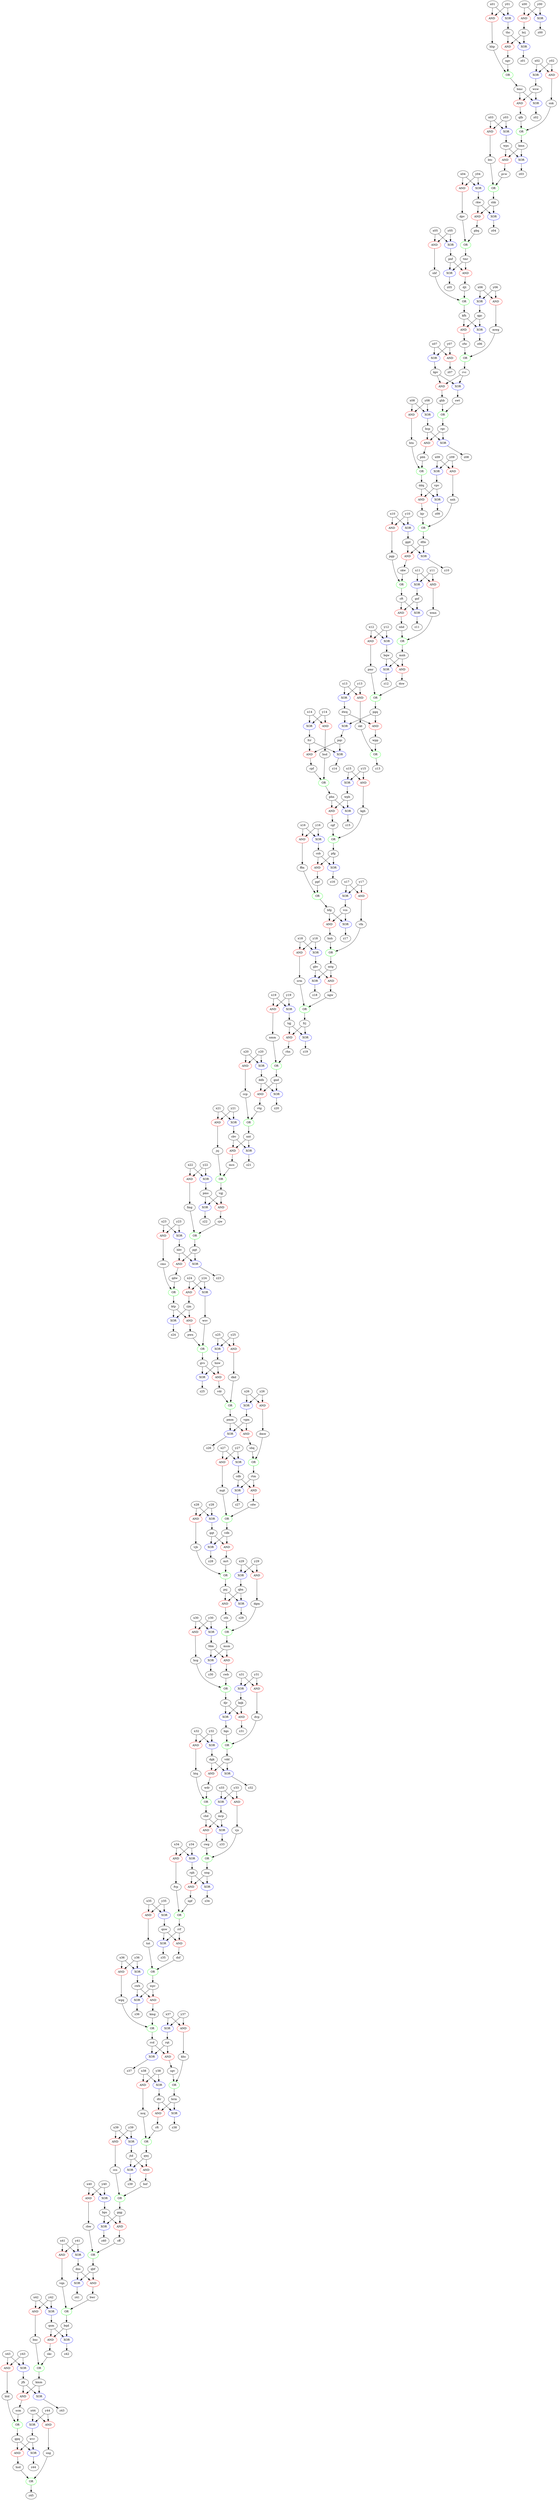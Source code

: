 // Wires
digraph {
	bcp
	bfg
	bgs
	bjr
	bmc
	bnc
	bps
	bqd
	bqw
	brj
	brm
	bsd
	bsf
	btc
	bwr
	cbv
	ccp
	ccs
	cdb
	cdw
	cff
	cft
	cfw
	cgf
	chd
	cjw
	cms
	cpf
	csb
	cth
	cwb
	cwg
	cwh
	ddh
	ddq
	dfm
	dgk
	dgm
	djr
	djt
	dkd
	dmw
	dns
	dpv
	dsf
	dsw
	dtr
	dvp
	dwq
	fcr
	fdm
	ffm
	fmg
	frj
	fvp
	gbv
	ggd
	ghb
	gnd
	gpq
	gqg
	gsf
	gvs
	hbv
	hcg
	hhp
	hnh
	hnw
	hsd
	htd
	htn
	htq
	jfh
	jsj
	jtd
	kfh
	kgh
	khs
	kmg
	kmm
	kmn
	kpv
	kqk
	ktp
	mcs
	mgt
	mnh
	mrp
	mrt
	msm
	mtg
	mwg
	ncq
	ngv
	ngw
	nhd
	nmm
	nng
	nnh
	nnt
	npf
	pbh
	pbq
	pfg
	pgp
	pgq
	pgt
	phn
	pmm
	pmr
	pms
	pnf
	ppf
	pqc
	psj
	pvw
	pwn
	qbf
	qbn
	qdw
	qfb
	qgc
	qnw
	qqt
	qsm
	qwj
	rbw
	rcd
	rft
	rgc
	rgh
	rhn
	rjm
	rkw
	rqt
	rrf
	rtm
	rvc
	sbf
	sbq
	scm
	sgv
	shk
	skc
	skt
	skw
	sng
	snk
	srm
	swt
	thc
	tmr
	tnt
	tqj
	vcs
	vdb
	vdd
	vdr
	vfn
	vgj
	vgm
	vjb
	vjs
	vpv
	vqn
	vtg
	wdr
	wgq
	wmn
	wph
	wpp
	wps
	wpv
	wsv
	wsw
	wvr
	x00
	x01
	x02
	x03
	x04
	x05
	x06
	x07
	x08
	x09
	x10
	x11
	x12
	x13
	x14
	x15
	x16
	x17
	x18
	x19
	x20
	x21
	x22
	x23
	x24
	x25
	x26
	x27
	x28
	x29
	x30
	x31
	x32
	x33
	x34
	x35
	x36
	x37
	x38
	x39
	x40
	x41
	x42
	x43
	x44
	y00
	y01
	y02
	y03
	y04
	y05
	y06
	y07
	y08
	y09
	y10
	y11
	y12
	y13
	y14
	y15
	y16
	y17
	y18
	y19
	y20
	y21
	y22
	y23
	y24
	y25
	y26
	y27
	y28
	y29
	y30
	y31
	y32
	y33
	y34
	y35
	y36
	y37
	y38
	y39
	y40
	y41
	y42
	y43
	y44
	z00
	z01
	z02
	z03
	z04
	z05
	z06
	z07
	z08
	z09
	z10
	z11
	z12
	z13
	z14
	z15
	z16
	z17
	z18
	z19
	z20
	z21
	z22
	z23
	z24
	z25
	z26
	z27
	z28
	z29
	z30
	z31
	z32
	z33
	z34
	z35
	z36
	z37
	z38
	z39
	z40
	z41
	z42
	z43
	z44
	z45
	"bcp AND rgc" [label=AND color=red]
	bcp -> "bcp AND rgc"
	rgc -> "bcp AND rgc"
	"bcp AND rgc" -> pbh
	"bcp XOR rgc" [label=XOR color=blue]
	bcp -> "bcp XOR rgc"
	rgc -> "bcp XOR rgc"
	"bcp XOR rgc" -> z08
	"bfg AND vcs" [label=AND color=red]
	bfg -> "bfg AND vcs"
	vcs -> "bfg AND vcs"
	"bfg AND vcs" -> hnh
	"bgs OR dvp" [label=OR color=green]
	bgs -> "bgs OR dvp"
	dvp -> "bgs OR dvp"
	"bgs OR dvp" -> vdd
	"bmc AND wsw" [label=AND color=red]
	bmc -> "bmc AND wsw"
	wsw -> "bmc AND wsw"
	"bmc AND wsw" -> qfb
	"bqd AND qsm" [label=AND color=red]
	bqd -> "bqd AND qsm"
	qsm -> "bqd AND qsm"
	"bqd AND qsm" -> skc
	"bqw AND mnh" [label=AND color=red]
	bqw -> "bqw AND mnh"
	mnh -> "bqw AND mnh"
	"bqw AND mnh" -> dsw
	"brj AND thc" [label=AND color=red]
	brj -> "brj AND thc"
	thc -> "brj AND thc"
	"brj AND thc" -> ngv
	"bsd OR cpf" [label=OR color=green]
	bsd -> "bsd OR cpf"
	cpf -> "bsd OR cpf"
	"bsd OR cpf" -> phn
	"bsf OR ccs" [label=OR color=green]
	bsf -> "bsf OR ccs"
	ccs -> "bsf OR ccs"
	"bsf OR ccs" -> gqg
	"btc OR pvw" [label=OR color=green]
	btc -> "btc OR pvw"
	pvw -> "btc OR pvw"
	"btc OR pvw" -> shk
	"bwr OR vqn" [label=OR color=green]
	bwr -> "bwr OR vqn"
	vqn -> "bwr OR vqn"
	"bwr OR vqn" -> bqd
	"ccp OR vtg" [label=OR color=green]
	ccp -> "ccp OR vtg"
	vtg -> "ccp OR vtg"
	"ccp OR vtg" -> nnt
	"cdb AND rtm" [label=AND color=red]
	cdb -> "cdb AND rtm"
	rtm -> "cdb AND rtm"
	"cdb AND rtm" -> cdw
	"cdb XOR rtm" [label=XOR color=blue]
	cdb -> "cdb XOR rtm"
	rtm -> "cdb XOR rtm"
	"cdb XOR rtm" -> z27
	"cdw OR mgt" [label=OR color=green]
	cdw -> "cdw OR mgt"
	mgt -> "cdw OR mgt"
	"cdw OR mgt" -> vdb
	"cff OR rbw" [label=OR color=green]
	cff -> "cff OR rbw"
	rbw -> "cff OR rbw"
	"cff OR rbw" -> qbf
	"cft AND gsf" [label=AND color=red]
	cft -> "cft AND gsf"
	gsf -> "cft AND gsf"
	"cft AND gsf" -> nhd
	"cft XOR gsf" [label=XOR color=blue]
	cft -> "cft XOR gsf"
	gsf -> "cft XOR gsf"
	"cft XOR gsf" -> z11
	"cfw OR mwg" [label=OR color=green]
	cfw -> "cfw OR mwg"
	mwg -> "cfw OR mwg"
	"cfw OR mwg" -> rvc
	"cgf OR kgh" [label=OR color=green]
	cgf -> "cgf OR kgh"
	kgh -> "cgf OR kgh"
	"cgf OR kgh" -> pfg
	"chd AND mrp" [label=AND color=red]
	chd -> "chd AND mrp"
	mrp -> "chd AND mrp"
	"chd AND mrp" -> cwg
	"chd XOR mrp" [label=XOR color=blue]
	chd -> "chd XOR mrp"
	mrp -> "chd XOR mrp"
	"chd XOR mrp" -> z33
	"cms OR qdw" [label=OR color=green]
	cms -> "cms OR qdw"
	qdw -> "cms OR qdw"
	"cms OR qdw" -> ktp
	"csb XOR pfg" [label=XOR color=blue]
	csb -> "csb XOR pfg"
	pfg -> "csb XOR pfg"
	"csb XOR pfg" -> z16
	"cwg OR vjs" [label=OR color=green]
	cwg -> "cwg OR vjs"
	vjs -> "cwg OR vjs"
	"cwg OR vjs" -> nng
	"cwh AND wpv" [label=AND color=red]
	cwh -> "cwh AND wpv"
	wpv -> "cwh AND wpv"
	"cwh AND wpv" -> kmg
	"dfm AND ggd" [label=AND color=red]
	dfm -> "dfm AND ggd"
	ggd -> "dfm AND ggd"
	"dfm AND ggd" -> skw
	"dgm OR cth" [label=OR color=green]
	dgm -> "dgm OR cth"
	cth -> "dgm OR cth"
	"dgm OR cth" -> msm
	"djr XOR kqk" [label=XOR color=blue]
	djr -> "djr XOR kqk"
	kqk -> "djr XOR kqk"
	"djr XOR kqk" -> bgs
	"djt OR sbf" [label=OR color=green]
	djt -> "djt OR sbf"
	sbf -> "djt OR sbf"
	"djt OR sbf" -> kfh
	"dmw OR sbq" [label=OR color=green]
	dmw -> "dmw OR sbq"
	sbq -> "dmw OR sbq"
	"dmw OR sbq" -> rtm
	"dns AND qbf" [label=AND color=red]
	dns -> "dns AND qbf"
	qbf -> "dns AND qbf"
	"dns AND qbf" -> bwr
	"dns XOR qbf" [label=XOR color=blue]
	dns -> "dns XOR qbf"
	qbf -> "dns XOR qbf"
	"dns XOR qbf" -> z41
	"dsf OR tnt" [label=OR color=green]
	dsf -> "dsf OR tnt"
	tnt -> "dsf OR tnt"
	"dsf OR tnt" -> wpv
	"dsw OR pmr" [label=OR color=green]
	dsw -> "dsw OR pmr"
	pmr -> "dsw OR pmr"
	"dsw OR pmr" -> pgq
	"dtr AND brm" [label=AND color=red]
	dtr -> "dtr AND brm"
	brm -> "dtr AND brm"
	"dtr AND brm" -> rft
	"dtr XOR brm" [label=XOR color=blue]
	dtr -> "dtr XOR brm"
	brm -> "dtr XOR brm"
	"dtr XOR brm" -> z38
	"dwq XOR pgq" [label=XOR color=blue]
	dwq -> "dwq XOR pgq"
	pgq -> "dwq XOR pgq"
	"dwq XOR pgq" -> pqc
	"fcr XOR pqc" [label=XOR color=blue]
	fcr -> "fcr XOR pqc"
	pqc -> "fcr XOR pqc"
	"fcr XOR pqc" -> z14
	"fmg OR cjw" [label=OR color=green]
	fmg -> "fmg OR cjw"
	cjw -> "fmg OR cjw"
	"fmg OR cjw" -> pgt
	"ggd XOR dfm" [label=XOR color=blue]
	ggd -> "ggd XOR dfm"
	dfm -> "ggd XOR dfm"
	"ggd XOR dfm" -> z10
	"gnd AND ddh" [label=AND color=red]
	gnd -> "gnd AND ddh"
	ddh -> "gnd AND ddh"
	"gnd AND ddh" -> vtg
	"gnd XOR ddh" [label=XOR color=blue]
	gnd -> "gnd XOR ddh"
	ddh -> "gnd XOR ddh"
	"gnd XOR ddh" -> z20
	"gqg AND bps" [label=AND color=red]
	gqg -> "gqg AND bps"
	bps -> "gqg AND bps"
	"gqg AND bps" -> cff
	"gqg XOR bps" [label=XOR color=blue]
	gqg -> "gqg XOR bps"
	bps -> "gqg XOR bps"
	"gqg XOR bps" -> z40
	"gvs XOR hnw" [label=XOR color=blue]
	gvs -> "gvs XOR hnw"
	hnw -> "gvs XOR hnw"
	"gvs XOR hnw" -> z25
	"hcg OR cwb" [label=OR color=green]
	hcg -> "hcg OR cwb"
	cwb -> "hcg OR cwb"
	"hcg OR cwb" -> djr
	"hnh OR vfn" [label=OR color=green]
	hnh -> "hnh OR vfn"
	vfn -> "hnh OR vfn"
	"hnh OR vfn" -> mtg
	"hnw AND gvs" [label=AND color=red]
	hnw -> "hnw AND gvs"
	gvs -> "hnw AND gvs"
	"hnw AND gvs" -> vdr
	"hsd OR sng" [label=OR color=green]
	hsd -> "hsd OR sng"
	sng -> "hsd OR sng"
	"hsd OR sng" -> z45
	"htd OR scm" [label=OR color=green]
	htd -> "htd OR scm"
	scm -> "htd OR scm"
	"htd OR scm" -> gpq
	"jfh AND kmm" [label=AND color=red]
	jfh -> "jfh AND kmm"
	kmm -> "jfh AND kmm"
	"jfh AND kmm" -> scm
	"jtd AND qwj" [label=AND color=red]
	jtd -> "jtd AND qwj"
	qwj -> "jtd AND qwj"
	"jtd AND qwj" -> bsf
	"jtd XOR qwj" [label=XOR color=blue]
	jtd -> "jtd XOR qwj"
	qwj -> "jtd XOR qwj"
	"jtd XOR qwj" -> z39
	"kmm XOR jfh" [label=XOR color=blue]
	kmm -> "kmm XOR jfh"
	jfh -> "kmm XOR jfh"
	"kmm XOR jfh" -> z43
	"kpv XOR rvc" [label=XOR color=blue]
	kpv -> "kpv XOR rvc"
	rvc -> "kpv XOR rvc"
	"kpv XOR rvc" -> swt
	"kqk AND djr" [label=AND color=red]
	kqk -> "kqk AND djr"
	djr -> "kqk AND djr"
	"kqk AND djr" -> z31
	"ktp XOR rjm" [label=XOR color=blue]
	ktp -> "ktp XOR rjm"
	rjm -> "ktp XOR rjm"
	"ktp XOR rjm" -> z24
	"mcs OR jsj" [label=OR color=green]
	mcs -> "mcs OR jsj"
	jsj -> "mcs OR jsj"
	"mcs OR jsj" -> vgj
	"mnh XOR bqw" [label=XOR color=blue]
	mnh -> "mnh XOR bqw"
	bqw -> "mnh XOR bqw"
	"mnh XOR bqw" -> z12
	"msm AND fdm" [label=AND color=red]
	msm -> "msm AND fdm"
	fdm -> "msm AND fdm"
	"msm AND fdm" -> cwb
	"msm XOR fdm" [label=XOR color=blue]
	msm -> "msm XOR fdm"
	fdm -> "msm XOR fdm"
	"msm XOR fdm" -> z30
	"mtg AND gbv" [label=AND color=red]
	mtg -> "mtg AND gbv"
	gbv -> "mtg AND gbv"
	"mtg AND gbv" -> ngw
	"mtg XOR gbv" [label=XOR color=blue]
	mtg -> "mtg XOR gbv"
	gbv -> "mtg XOR gbv"
	"mtg XOR gbv" -> z18
	"ngv OR hhp" [label=OR color=green]
	ngv -> "ngv OR hhp"
	hhp -> "ngv OR hhp"
	"ngv OR hhp" -> bmc
	"ngw OR srm" [label=OR color=green]
	ngw -> "ngw OR srm"
	srm -> "ngw OR srm"
	"ngw OR srm" -> frj
	"nng AND rgh" [label=AND color=red]
	nng -> "nng AND rgh"
	rgh -> "nng AND rgh"
	"nng AND rgh" -> npf
	"nnh OR bjr" [label=OR color=green]
	nnh -> "nnh OR bjr"
	bjr -> "nnh OR bjr"
	"nnh OR bjr" -> dfm
	"nnt AND cbv" [label=AND color=red]
	nnt -> "nnt AND cbv"
	cbv -> "nnt AND cbv"
	"nnt AND cbv" -> mcs
	"nnt XOR cbv" [label=XOR color=blue]
	nnt -> "nnt XOR cbv"
	cbv -> "nnt XOR cbv"
	"nnt XOR cbv" -> z21
	"npf OR fvp" [label=OR color=green]
	npf -> "npf OR fvp"
	fvp -> "npf OR fvp"
	"npf OR fvp" -> rrf
	"pbh OR htn" [label=OR color=green]
	pbh -> "pbh OR htn"
	htn -> "pbh OR htn"
	"pbh OR htn" -> ddq
	"pbq OR dpv" [label=OR color=green]
	pbq -> "pbq OR dpv"
	dpv -> "pbq OR dpv"
	"pbq OR dpv" -> tmr
	"pfg AND csb" [label=AND color=red]
	pfg -> "pfg AND csb"
	csb -> "pfg AND csb"
	"pfg AND csb" -> ppf
	"pgp OR skw" [label=OR color=green]
	pgp -> "pgp OR skw"
	skw -> "pgp OR skw"
	"pgp OR skw" -> cft
	"pgq AND dwq" [label=AND color=red]
	pgq -> "pgq AND dwq"
	dwq -> "pgq AND dwq"
	"pgq AND dwq" -> wpp
	"pgt AND hbv" [label=AND color=red]
	pgt -> "pgt AND hbv"
	hbv -> "pgt AND hbv"
	"pgt AND hbv" -> qdw
	"pgt XOR hbv" [label=XOR color=blue]
	pgt -> "pgt XOR hbv"
	hbv -> "pgt XOR hbv"
	"pgt XOR hbv" -> z23
	"phn AND wph" [label=AND color=red]
	phn -> "phn AND wph"
	wph -> "phn AND wph"
	"phn AND wph" -> cgf
	"pmm XOR vgm" [label=XOR color=blue]
	pmm -> "pmm XOR vgm"
	vgm -> "pmm XOR vgm"
	"pmm XOR vgm" -> z26
	"pnf AND tmr" [label=AND color=red]
	pnf -> "pnf AND tmr"
	tmr -> "pnf AND tmr"
	"pnf AND tmr" -> djt
	"ppf OR ffm" [label=OR color=green]
	ppf -> "ppf OR ffm"
	ffm -> "ppf OR ffm"
	"ppf OR ffm" -> bfg
	"pqc AND fcr" [label=AND color=red]
	pqc -> "pqc AND fcr"
	fcr -> "pqc AND fcr"
	"pqc AND fcr" -> cpf
	"psj AND qbn" [label=AND color=red]
	psj -> "psj AND qbn"
	qbn -> "psj AND qbn"
	"psj AND qbn" -> cth
	"psj XOR qbn" [label=XOR color=blue]
	psj -> "psj XOR qbn"
	qbn -> "psj XOR qbn"
	"psj XOR qbn" -> z29
	"qfb OR snk" [label=OR color=green]
	qfb -> "qfb OR snk"
	snk -> "qfb OR snk"
	"qfb OR snk" -> kmn
	"qgc AND kfh" [label=AND color=red]
	qgc -> "qgc AND kfh"
	kfh -> "qgc AND kfh"
	"qgc AND kfh" -> cfw
	"qgc XOR kfh" [label=XOR color=blue]
	qgc -> "qgc XOR kfh"
	kfh -> "qgc XOR kfh"
	"qgc XOR kfh" -> z06
	"qqt AND vdb" [label=AND color=red]
	qqt -> "qqt AND vdb"
	vdb -> "qqt AND vdb"
	"qqt AND vdb" -> mrt
	"qsm XOR bqd" [label=XOR color=blue]
	qsm -> "qsm XOR bqd"
	bqd -> "qsm XOR bqd"
	"qsm XOR bqd" -> z42
	"rcd XOR rqt" [label=XOR color=blue]
	rcd -> "rcd XOR rqt"
	rqt -> "rcd XOR rqt"
	"rcd XOR rqt" -> z37
	"rft OR ncq" [label=OR color=green]
	rft -> "rft OR ncq"
	ncq -> "rft OR ncq"
	"rft OR ncq" -> qwj
	"rgh XOR nng" [label=XOR color=blue]
	rgh -> "rgh XOR nng"
	nng -> "rgh XOR nng"
	"rgh XOR nng" -> z34
	"rhn OR nmm" [label=OR color=green]
	rhn -> "rhn OR nmm"
	nmm -> "rhn OR nmm"
	"rhn OR nmm" -> gnd
	"rjm AND ktp" [label=AND color=red]
	rjm -> "rjm AND ktp"
	ktp -> "rjm AND ktp"
	"rjm AND ktp" -> pwn
	"rkw AND shk" [label=AND color=red]
	rkw -> "rkw AND shk"
	shk -> "rkw AND shk"
	"rkw AND shk" -> pbq
	"rqt AND rcd" [label=AND color=red]
	rqt -> "rqt AND rcd"
	rcd -> "rqt AND rcd"
	"rqt AND rcd" -> sgv
	"rrf AND qnw" [label=AND color=red]
	rrf -> "rrf AND qnw"
	qnw -> "rrf AND qnw"
	"rrf AND qnw" -> dsf
	"rrf XOR qnw" [label=XOR color=blue]
	rrf -> "rrf XOR qnw"
	qnw -> "rrf XOR qnw"
	"rrf XOR qnw" -> z35
	"rvc AND kpv" [label=AND color=red]
	rvc -> "rvc AND kpv"
	kpv -> "rvc AND kpv"
	"rvc AND kpv" -> ghb
	"sgv OR khs" [label=OR color=green]
	sgv -> "sgv OR khs"
	khs -> "sgv OR khs"
	"sgv OR khs" -> brm
	"shk XOR rkw" [label=XOR color=blue]
	shk -> "shk XOR rkw"
	rkw -> "shk XOR rkw"
	"shk XOR rkw" -> z04
	"skc OR bnc" [label=OR color=green]
	skc -> "skc OR bnc"
	bnc -> "skc OR bnc"
	"skc OR bnc" -> kmm
	"skt OR wpp" [label=OR color=green]
	skt -> "skt OR wpp"
	wpp -> "skt OR wpp"
	"skt OR wpp" -> z13
	"swt OR ghb" [label=OR color=green]
	swt -> "swt OR ghb"
	ghb -> "swt OR ghb"
	"swt OR ghb" -> rgc
	"thc XOR brj" [label=XOR color=blue]
	thc -> "thc XOR brj"
	brj -> "thc XOR brj"
	"thc XOR brj" -> z01
	"tmr XOR pnf" [label=XOR color=blue]
	tmr -> "tmr XOR pnf"
	pnf -> "tmr XOR pnf"
	"tmr XOR pnf" -> z05
	"tqj AND frj" [label=AND color=red]
	tqj -> "tqj AND frj"
	frj -> "tqj AND frj"
	"tqj AND frj" -> rhn
	"tqj XOR frj" [label=XOR color=blue]
	tqj -> "tqj XOR frj"
	frj -> "tqj XOR frj"
	"tqj XOR frj" -> z19
	"vcs XOR bfg" [label=XOR color=blue]
	vcs -> "vcs XOR bfg"
	bfg -> "vcs XOR bfg"
	"vcs XOR bfg" -> z17
	"vdb XOR qqt" [label=XOR color=blue]
	vdb -> "vdb XOR qqt"
	qqt -> "vdb XOR qqt"
	"vdb XOR qqt" -> z28
	"vdd AND dgk" [label=AND color=red]
	vdd -> "vdd AND dgk"
	dgk -> "vdd AND dgk"
	"vdd AND dgk" -> wdr
	"vdd XOR dgk" [label=XOR color=blue]
	vdd -> "vdd XOR dgk"
	dgk -> "vdd XOR dgk"
	"vdd XOR dgk" -> z32
	"vdr OR dkd" [label=OR color=green]
	vdr -> "vdr OR dkd"
	dkd -> "vdr OR dkd"
	"vdr OR dkd" -> pmm
	"vgj AND pms" [label=AND color=red]
	vgj -> "vgj AND pms"
	pms -> "vgj AND pms"
	"vgj AND pms" -> cjw
	"vgj XOR pms" [label=XOR color=blue]
	vgj -> "vgj XOR pms"
	pms -> "vgj XOR pms"
	"vgj XOR pms" -> z22
	"vgm AND pmm" [label=AND color=red]
	vgm -> "vgm AND pmm"
	pmm -> "vgm AND pmm"
	"vgm AND pmm" -> sbq
	"vjb OR mrt" [label=OR color=green]
	vjb -> "vjb OR mrt"
	mrt -> "vjb OR mrt"
	"vjb OR mrt" -> psj
	"vpv AND ddq" [label=AND color=red]
	vpv -> "vpv AND ddq"
	ddq -> "vpv AND ddq"
	"vpv AND ddq" -> bjr
	"vpv XOR ddq" [label=XOR color=blue]
	vpv -> "vpv XOR ddq"
	ddq -> "vpv XOR ddq"
	"vpv XOR ddq" -> z09
	"wdr OR htq" [label=OR color=green]
	wdr -> "wdr OR htq"
	htq -> "wdr OR htq"
	"wdr OR htq" -> chd
	"wgq OR kmg" [label=OR color=green]
	wgq -> "wgq OR kmg"
	kmg -> "wgq OR kmg"
	"wgq OR kmg" -> rcd
	"wmn OR nhd" [label=OR color=green]
	wmn -> "wmn OR nhd"
	nhd -> "wmn OR nhd"
	"wmn OR nhd" -> mnh
	"wph XOR phn" [label=XOR color=blue]
	wph -> "wph XOR phn"
	phn -> "wph XOR phn"
	"wph XOR phn" -> z15
	"wps AND kmn" [label=AND color=red]
	wps -> "wps AND kmn"
	kmn -> "wps AND kmn"
	"wps AND kmn" -> pvw
	"wps XOR kmn" [label=XOR color=blue]
	wps -> "wps XOR kmn"
	kmn -> "wps XOR kmn"
	"wps XOR kmn" -> z03
	"wpv XOR cwh" [label=XOR color=blue]
	wpv -> "wpv XOR cwh"
	cwh -> "wpv XOR cwh"
	"wpv XOR cwh" -> z36
	"wsv OR pwn" [label=OR color=green]
	wsv -> "wsv OR pwn"
	pwn -> "wsv OR pwn"
	"wsv OR pwn" -> gvs
	"wsw XOR bmc" [label=XOR color=blue]
	wsw -> "wsw XOR bmc"
	bmc -> "wsw XOR bmc"
	"wsw XOR bmc" -> z02
	"wvr AND gpq" [label=AND color=red]
	wvr -> "wvr AND gpq"
	gpq -> "wvr AND gpq"
	"wvr AND gpq" -> hsd
	"wvr XOR gpq" [label=XOR color=blue]
	wvr -> "wvr XOR gpq"
	gpq -> "wvr XOR gpq"
	"wvr XOR gpq" -> z44
	"x00 AND y00" [label=AND color=red]
	x00 -> "x00 AND y00"
	y00 -> "x00 AND y00"
	"x00 AND y00" -> brj
	"x01 AND y01" [label=AND color=red]
	x01 -> "x01 AND y01"
	y01 -> "x01 AND y01"
	"x01 AND y01" -> hhp
	"x02 XOR y02" [label=XOR color=blue]
	x02 -> "x02 XOR y02"
	y02 -> "x02 XOR y02"
	"x02 XOR y02" -> wsw
	"x03 XOR y03" [label=XOR color=blue]
	x03 -> "x03 XOR y03"
	y03 -> "x03 XOR y03"
	"x03 XOR y03" -> wps
	"x04 AND y04" [label=AND color=red]
	x04 -> "x04 AND y04"
	y04 -> "x04 AND y04"
	"x04 AND y04" -> dpv
	"x04 XOR y04" [label=XOR color=blue]
	x04 -> "x04 XOR y04"
	y04 -> "x04 XOR y04"
	"x04 XOR y04" -> rkw
	"x05 AND y05" [label=AND color=red]
	x05 -> "x05 AND y05"
	y05 -> "x05 AND y05"
	"x05 AND y05" -> sbf
	"x05 XOR y05" [label=XOR color=blue]
	x05 -> "x05 XOR y05"
	y05 -> "x05 XOR y05"
	"x05 XOR y05" -> pnf
	"x06 XOR y06" [label=XOR color=blue]
	x06 -> "x06 XOR y06"
	y06 -> "x06 XOR y06"
	"x06 XOR y06" -> qgc
	"x07 AND y07" [label=AND color=red]
	x07 -> "x07 AND y07"
	y07 -> "x07 AND y07"
	"x07 AND y07" -> z07
	"x08 AND y08" [label=AND color=red]
	x08 -> "x08 AND y08"
	y08 -> "x08 AND y08"
	"x08 AND y08" -> htn
	"x08 XOR y08" [label=XOR color=blue]
	x08 -> "x08 XOR y08"
	y08 -> "x08 XOR y08"
	"x08 XOR y08" -> bcp
	"x09 AND y09" [label=AND color=red]
	x09 -> "x09 AND y09"
	y09 -> "x09 AND y09"
	"x09 AND y09" -> nnh
	"x10 AND y10" [label=AND color=red]
	x10 -> "x10 AND y10"
	y10 -> "x10 AND y10"
	"x10 AND y10" -> pgp
	"x10 XOR y10" [label=XOR color=blue]
	x10 -> "x10 XOR y10"
	y10 -> "x10 XOR y10"
	"x10 XOR y10" -> ggd
	"x12 AND y12" [label=AND color=red]
	x12 -> "x12 AND y12"
	y12 -> "x12 AND y12"
	"x12 AND y12" -> pmr
	"x12 XOR y12" [label=XOR color=blue]
	x12 -> "x12 XOR y12"
	y12 -> "x12 XOR y12"
	"x12 XOR y12" -> bqw
	"x14 AND y14" [label=AND color=red]
	x14 -> "x14 AND y14"
	y14 -> "x14 AND y14"
	"x14 AND y14" -> bsd
	"x15 XOR y15" [label=XOR color=blue]
	x15 -> "x15 XOR y15"
	y15 -> "x15 XOR y15"
	"x15 XOR y15" -> wph
	"x16 XOR y16" [label=XOR color=blue]
	x16 -> "x16 XOR y16"
	y16 -> "x16 XOR y16"
	"x16 XOR y16" -> csb
	"x19 AND y19" [label=AND color=red]
	x19 -> "x19 AND y19"
	y19 -> "x19 AND y19"
	"x19 AND y19" -> nmm
	"x21 AND y21" [label=AND color=red]
	x21 -> "x21 AND y21"
	y21 -> "x21 AND y21"
	"x21 AND y21" -> jsj
	"x21 XOR y21" [label=XOR color=blue]
	x21 -> "x21 XOR y21"
	y21 -> "x21 XOR y21"
	"x21 XOR y21" -> cbv
	"x22 AND y22" [label=AND color=red]
	x22 -> "x22 AND y22"
	y22 -> "x22 AND y22"
	"x22 AND y22" -> fmg
	"x23 XOR y23" [label=XOR color=blue]
	x23 -> "x23 XOR y23"
	y23 -> "x23 XOR y23"
	"x23 XOR y23" -> hbv
	"x24 AND y24" [label=AND color=red]
	x24 -> "x24 AND y24"
	y24 -> "x24 AND y24"
	"x24 AND y24" -> rjm
	"x25 AND y25" [label=AND color=red]
	x25 -> "x25 AND y25"
	y25 -> "x25 AND y25"
	"x25 AND y25" -> dkd
	"x25 XOR y25" [label=XOR color=blue]
	x25 -> "x25 XOR y25"
	y25 -> "x25 XOR y25"
	"x25 XOR y25" -> hnw
	"x26 AND y26" [label=AND color=red]
	x26 -> "x26 AND y26"
	y26 -> "x26 AND y26"
	"x26 AND y26" -> dmw
	"x27 AND y27" [label=AND color=red]
	x27 -> "x27 AND y27"
	y27 -> "x27 AND y27"
	"x27 AND y27" -> mgt
	"x27 XOR y27" [label=XOR color=blue]
	x27 -> "x27 XOR y27"
	y27 -> "x27 XOR y27"
	"x27 XOR y27" -> cdb
	"x28 XOR y28" [label=XOR color=blue]
	x28 -> "x28 XOR y28"
	y28 -> "x28 XOR y28"
	"x28 XOR y28" -> qqt
	"x29 AND y29" [label=AND color=red]
	x29 -> "x29 AND y29"
	y29 -> "x29 AND y29"
	"x29 AND y29" -> dgm
	"x30 AND y30" [label=AND color=red]
	x30 -> "x30 AND y30"
	y30 -> "x30 AND y30"
	"x30 AND y30" -> hcg
	"x31 AND y31" [label=AND color=red]
	x31 -> "x31 AND y31"
	y31 -> "x31 AND y31"
	"x31 AND y31" -> dvp
	"x31 XOR y31" [label=XOR color=blue]
	x31 -> "x31 XOR y31"
	y31 -> "x31 XOR y31"
	"x31 XOR y31" -> kqk
	"x32 AND y32" [label=AND color=red]
	x32 -> "x32 AND y32"
	y32 -> "x32 AND y32"
	"x32 AND y32" -> htq
	"x32 XOR y32" [label=XOR color=blue]
	x32 -> "x32 XOR y32"
	y32 -> "x32 XOR y32"
	"x32 XOR y32" -> dgk
	"x33 AND y33" [label=AND color=red]
	x33 -> "x33 AND y33"
	y33 -> "x33 AND y33"
	"x33 AND y33" -> vjs
	"x34 AND y34" [label=AND color=red]
	x34 -> "x34 AND y34"
	y34 -> "x34 AND y34"
	"x34 AND y34" -> fvp
	"x35 AND y35" [label=AND color=red]
	x35 -> "x35 AND y35"
	y35 -> "x35 AND y35"
	"x35 AND y35" -> tnt
	"x37 AND y37" [label=AND color=red]
	x37 -> "x37 AND y37"
	y37 -> "x37 AND y37"
	"x37 AND y37" -> khs
	"x37 XOR y37" [label=XOR color=blue]
	x37 -> "x37 XOR y37"
	y37 -> "x37 XOR y37"
	"x37 XOR y37" -> rqt
	"x38 AND y38" [label=AND color=red]
	x38 -> "x38 AND y38"
	y38 -> "x38 AND y38"
	"x38 AND y38" -> ncq
	"x39 AND y39" [label=AND color=red]
	x39 -> "x39 AND y39"
	y39 -> "x39 AND y39"
	"x39 AND y39" -> ccs
	"x39 XOR y39" [label=XOR color=blue]
	x39 -> "x39 XOR y39"
	y39 -> "x39 XOR y39"
	"x39 XOR y39" -> jtd
	"x41 XOR y41" [label=XOR color=blue]
	x41 -> "x41 XOR y41"
	y41 -> "x41 XOR y41"
	"x41 XOR y41" -> dns
	"x42 AND y42" [label=AND color=red]
	x42 -> "x42 AND y42"
	y42 -> "x42 AND y42"
	"x42 AND y42" -> bnc
	"x42 XOR y42" [label=XOR color=blue]
	x42 -> "x42 XOR y42"
	y42 -> "x42 XOR y42"
	"x42 XOR y42" -> qsm
	"x43 AND y43" [label=AND color=red]
	x43 -> "x43 AND y43"
	y43 -> "x43 AND y43"
	"x43 AND y43" -> htd
	"x43 XOR y43" [label=XOR color=blue]
	x43 -> "x43 XOR y43"
	y43 -> "x43 XOR y43"
	"x43 XOR y43" -> jfh
	"y00 XOR x00" [label=XOR color=blue]
	y00 -> "y00 XOR x00"
	x00 -> "y00 XOR x00"
	"y00 XOR x00" -> z00
	"y01 XOR x01" [label=XOR color=blue]
	y01 -> "y01 XOR x01"
	x01 -> "y01 XOR x01"
	"y01 XOR x01" -> thc
	"y02 AND x02" [label=AND color=red]
	y02 -> "y02 AND x02"
	x02 -> "y02 AND x02"
	"y02 AND x02" -> snk
	"y03 AND x03" [label=AND color=red]
	y03 -> "y03 AND x03"
	x03 -> "y03 AND x03"
	"y03 AND x03" -> btc
	"y06 AND x06" [label=AND color=red]
	y06 -> "y06 AND x06"
	x06 -> "y06 AND x06"
	"y06 AND x06" -> mwg
	"y07 XOR x07" [label=XOR color=blue]
	y07 -> "y07 XOR x07"
	x07 -> "y07 XOR x07"
	"y07 XOR x07" -> kpv
	"y09 XOR x09" [label=XOR color=blue]
	y09 -> "y09 XOR x09"
	x09 -> "y09 XOR x09"
	"y09 XOR x09" -> vpv
	"y11 AND x11" [label=AND color=red]
	y11 -> "y11 AND x11"
	x11 -> "y11 AND x11"
	"y11 AND x11" -> wmn
	"y11 XOR x11" [label=XOR color=blue]
	y11 -> "y11 XOR x11"
	x11 -> "y11 XOR x11"
	"y11 XOR x11" -> gsf
	"y13 AND x13" [label=AND color=red]
	y13 -> "y13 AND x13"
	x13 -> "y13 AND x13"
	"y13 AND x13" -> skt
	"y13 XOR x13" [label=XOR color=blue]
	y13 -> "y13 XOR x13"
	x13 -> "y13 XOR x13"
	"y13 XOR x13" -> dwq
	"y14 XOR x14" [label=XOR color=blue]
	y14 -> "y14 XOR x14"
	x14 -> "y14 XOR x14"
	"y14 XOR x14" -> fcr
	"y15 AND x15" [label=AND color=red]
	y15 -> "y15 AND x15"
	x15 -> "y15 AND x15"
	"y15 AND x15" -> kgh
	"y16 AND x16" [label=AND color=red]
	y16 -> "y16 AND x16"
	x16 -> "y16 AND x16"
	"y16 AND x16" -> ffm
	"y17 AND x17" [label=AND color=red]
	y17 -> "y17 AND x17"
	x17 -> "y17 AND x17"
	"y17 AND x17" -> vfn
	"y17 XOR x17" [label=XOR color=blue]
	y17 -> "y17 XOR x17"
	x17 -> "y17 XOR x17"
	"y17 XOR x17" -> vcs
	"y18 AND x18" [label=AND color=red]
	y18 -> "y18 AND x18"
	x18 -> "y18 AND x18"
	"y18 AND x18" -> srm
	"y18 XOR x18" [label=XOR color=blue]
	y18 -> "y18 XOR x18"
	x18 -> "y18 XOR x18"
	"y18 XOR x18" -> gbv
	"y19 XOR x19" [label=XOR color=blue]
	y19 -> "y19 XOR x19"
	x19 -> "y19 XOR x19"
	"y19 XOR x19" -> tqj
	"y20 AND x20" [label=AND color=red]
	y20 -> "y20 AND x20"
	x20 -> "y20 AND x20"
	"y20 AND x20" -> ccp
	"y20 XOR x20" [label=XOR color=blue]
	y20 -> "y20 XOR x20"
	x20 -> "y20 XOR x20"
	"y20 XOR x20" -> ddh
	"y22 XOR x22" [label=XOR color=blue]
	y22 -> "y22 XOR x22"
	x22 -> "y22 XOR x22"
	"y22 XOR x22" -> pms
	"y23 AND x23" [label=AND color=red]
	y23 -> "y23 AND x23"
	x23 -> "y23 AND x23"
	"y23 AND x23" -> cms
	"y24 XOR x24" [label=XOR color=blue]
	y24 -> "y24 XOR x24"
	x24 -> "y24 XOR x24"
	"y24 XOR x24" -> wsv
	"y26 XOR x26" [label=XOR color=blue]
	y26 -> "y26 XOR x26"
	x26 -> "y26 XOR x26"
	"y26 XOR x26" -> vgm
	"y28 AND x28" [label=AND color=red]
	y28 -> "y28 AND x28"
	x28 -> "y28 AND x28"
	"y28 AND x28" -> vjb
	"y29 XOR x29" [label=XOR color=blue]
	y29 -> "y29 XOR x29"
	x29 -> "y29 XOR x29"
	"y29 XOR x29" -> qbn
	"y30 XOR x30" [label=XOR color=blue]
	y30 -> "y30 XOR x30"
	x30 -> "y30 XOR x30"
	"y30 XOR x30" -> fdm
	"y33 XOR x33" [label=XOR color=blue]
	y33 -> "y33 XOR x33"
	x33 -> "y33 XOR x33"
	"y33 XOR x33" -> mrp
	"y34 XOR x34" [label=XOR color=blue]
	y34 -> "y34 XOR x34"
	x34 -> "y34 XOR x34"
	"y34 XOR x34" -> rgh
	"y35 XOR x35" [label=XOR color=blue]
	y35 -> "y35 XOR x35"
	x35 -> "y35 XOR x35"
	"y35 XOR x35" -> qnw
	"y36 AND x36" [label=AND color=red]
	y36 -> "y36 AND x36"
	x36 -> "y36 AND x36"
	"y36 AND x36" -> wgq
	"y36 XOR x36" [label=XOR color=blue]
	y36 -> "y36 XOR x36"
	x36 -> "y36 XOR x36"
	"y36 XOR x36" -> cwh
	"y38 XOR x38" [label=XOR color=blue]
	y38 -> "y38 XOR x38"
	x38 -> "y38 XOR x38"
	"y38 XOR x38" -> dtr
	"y40 AND x40" [label=AND color=red]
	y40 -> "y40 AND x40"
	x40 -> "y40 AND x40"
	"y40 AND x40" -> rbw
	"y40 XOR x40" [label=XOR color=blue]
	y40 -> "y40 XOR x40"
	x40 -> "y40 XOR x40"
	"y40 XOR x40" -> bps
	"y41 AND x41" [label=AND color=red]
	y41 -> "y41 AND x41"
	x41 -> "y41 AND x41"
	"y41 AND x41" -> vqn
	"y44 AND x44" [label=AND color=red]
	y44 -> "y44 AND x44"
	x44 -> "y44 AND x44"
	"y44 AND x44" -> sng
	"y44 XOR x44" [label=XOR color=blue]
	y44 -> "y44 XOR x44"
	x44 -> "y44 XOR x44"
	"y44 XOR x44" -> wvr
}

